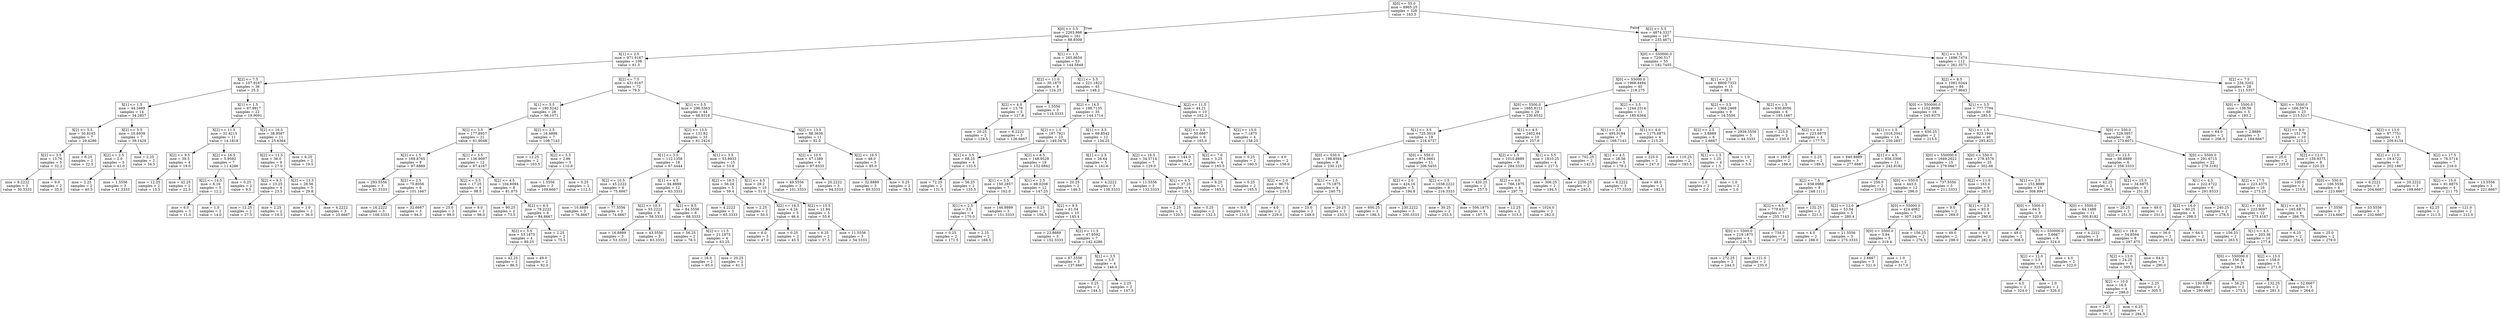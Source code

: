 digraph Tree {
node [shape=box] ;
0 [label="X[0] <= 55.0\nmse = 8965.25\nsamples = 328\nvalue = 163.5"] ;
1 [label="X[0] <= 5.5\nmse = 2263.866\nsamples = 161\nvalue = 88.8509"] ;
0 -> 1 [labeldistance=2.5, labelangle=45, headlabel="True"] ;
2 [label="X[1] <= 2.5\nmse = 971.9167\nsamples = 108\nvalue = 61.5"] ;
1 -> 2 ;
3 [label="X[2] <= 7.5\nmse = 107.9167\nsamples = 36\nvalue = 25.5"] ;
2 -> 3 ;
4 [label="X[1] <= 1.5\nmse = 44.3469\nsamples = 14\nvalue = 34.2857"] ;
3 -> 4 ;
5 [label="X[2] <= 5.5\nmse = 30.8163\nsamples = 7\nvalue = 29.4286"] ;
4 -> 5 ;
6 [label="X[2] <= 3.5\nmse = 13.76\nsamples = 5\nvalue = 32.2"] ;
5 -> 6 ;
7 [label="mse = 8.2222\nsamples = 3\nvalue = 30.3333"] ;
6 -> 7 ;
8 [label="mse = 9.0\nsamples = 2\nvalue = 35.0"] ;
6 -> 8 ;
9 [label="mse = 6.25\nsamples = 2\nvalue = 22.5"] ;
5 -> 9 ;
10 [label="X[2] <= 5.5\nmse = 10.6939\nsamples = 7\nvalue = 39.1429"] ;
4 -> 10 ;
11 [label="X[2] <= 2.5\nmse = 2.0\nsamples = 5\nvalue = 41.0"] ;
10 -> 11 ;
12 [label="mse = 2.25\nsamples = 2\nvalue = 40.5"] ;
11 -> 12 ;
13 [label="mse = 1.5556\nsamples = 3\nvalue = 41.3333"] ;
11 -> 13 ;
14 [label="mse = 2.25\nsamples = 2\nvalue = 34.5"] ;
10 -> 14 ;
15 [label="X[1] <= 1.5\nmse = 67.9917\nsamples = 22\nvalue = 19.9091"] ;
3 -> 15 ;
16 [label="X[2] <= 11.5\nmse = 31.4215\nsamples = 11\nvalue = 14.1818"] ;
15 -> 16 ;
17 [label="X[2] <= 9.5\nmse = 39.5\nsamples = 4\nvalue = 19.0"] ;
16 -> 17 ;
18 [label="mse = 12.25\nsamples = 2\nvalue = 15.5"] ;
17 -> 18 ;
19 [label="mse = 42.25\nsamples = 2\nvalue = 22.5"] ;
17 -> 19 ;
20 [label="X[2] <= 16.5\nmse = 5.9592\nsamples = 7\nvalue = 11.4286"] ;
16 -> 20 ;
21 [label="X[2] <= 14.5\nmse = 6.16\nsamples = 5\nvalue = 12.2"] ;
20 -> 21 ;
22 [label="mse = 6.0\nsamples = 3\nvalue = 11.0"] ;
21 -> 22 ;
23 [label="mse = 1.0\nsamples = 2\nvalue = 14.0"] ;
21 -> 23 ;
24 [label="mse = 0.25\nsamples = 2\nvalue = 9.5"] ;
20 -> 24 ;
25 [label="X[2] <= 16.5\nmse = 38.9587\nsamples = 11\nvalue = 25.6364"] ;
15 -> 25 ;
26 [label="X[2] <= 11.5\nmse = 36.0\nsamples = 9\nvalue = 27.0"] ;
25 -> 26 ;
27 [label="X[2] <= 9.5\nmse = 23.25\nsamples = 4\nvalue = 23.5"] ;
26 -> 27 ;
28 [label="mse = 12.25\nsamples = 2\nvalue = 27.5"] ;
27 -> 28 ;
29 [label="mse = 2.25\nsamples = 2\nvalue = 19.5"] ;
27 -> 29 ;
30 [label="X[2] <= 13.5\nmse = 28.56\nsamples = 5\nvalue = 29.8"] ;
26 -> 30 ;
31 [label="mse = 1.0\nsamples = 2\nvalue = 36.0"] ;
30 -> 31 ;
32 [label="mse = 4.2222\nsamples = 3\nvalue = 25.6667"] ;
30 -> 32 ;
33 [label="mse = 6.25\nsamples = 2\nvalue = 19.5"] ;
25 -> 33 ;
34 [label="X[2] <= 7.5\nmse = 431.9167\nsamples = 72\nvalue = 79.5"] ;
2 -> 34 ;
35 [label="X[1] <= 5.5\nmse = 190.5242\nsamples = 28\nvalue = 96.1071"] ;
34 -> 35 ;
36 [label="X[2] <= 3.5\nmse = 177.8957\nsamples = 21\nvalue = 91.9048"] ;
35 -> 36 ;
37 [label="X[2] <= 1.5\nmse = 169.8765\nsamples = 9\nvalue = 97.8889"] ;
36 -> 37 ;
38 [label="mse = 293.5556\nsamples = 3\nvalue = 91.3333"] ;
37 -> 38 ;
39 [label="X[2] <= 2.5\nmse = 75.8056\nsamples = 6\nvalue = 101.1667"] ;
37 -> 39 ;
40 [label="mse = 16.2222\nsamples = 3\nvalue = 108.3333"] ;
39 -> 40 ;
41 [label="mse = 32.6667\nsamples = 3\nvalue = 94.0"] ;
39 -> 41 ;
42 [label="X[1] <= 3.5\nmse = 136.9097\nsamples = 12\nvalue = 87.4167"] ;
36 -> 42 ;
43 [label="X[2] <= 5.5\nmse = 17.25\nsamples = 4\nvalue = 98.5"] ;
42 -> 43 ;
44 [label="mse = 25.0\nsamples = 2\nvalue = 99.0"] ;
43 -> 44 ;
45 [label="mse = 9.0\nsamples = 2\nvalue = 98.0"] ;
43 -> 45 ;
46 [label="X[2] <= 4.5\nmse = 104.6094\nsamples = 8\nvalue = 81.875"] ;
42 -> 46 ;
47 [label="mse = 90.25\nsamples = 2\nvalue = 73.5"] ;
46 -> 47 ;
48 [label="X[2] <= 6.5\nmse = 78.2222\nsamples = 6\nvalue = 84.6667"] ;
46 -> 48 ;
49 [label="X[2] <= 5.5\nmse = 53.1875\nsamples = 4\nvalue = 89.25"] ;
48 -> 49 ;
50 [label="mse = 42.25\nsamples = 2\nvalue = 86.5"] ;
49 -> 50 ;
51 [label="mse = 49.0\nsamples = 2\nvalue = 92.0"] ;
49 -> 51 ;
52 [label="mse = 2.25\nsamples = 2\nvalue = 75.5"] ;
48 -> 52 ;
53 [label="X[2] <= 2.5\nmse = 16.4898\nsamples = 7\nvalue = 108.7143"] ;
35 -> 53 ;
54 [label="mse = 12.25\nsamples = 2\nvalue = 103.5"] ;
53 -> 54 ;
55 [label="X[2] <= 5.5\nmse = 2.96\nsamples = 5\nvalue = 110.8"] ;
53 -> 55 ;
56 [label="mse = 1.5556\nsamples = 3\nvalue = 109.6667"] ;
55 -> 56 ;
57 [label="mse = 0.25\nsamples = 2\nvalue = 112.5"] ;
55 -> 57 ;
58 [label="X[1] <= 5.5\nmse = 298.3363\nsamples = 44\nvalue = 68.9318"] ;
34 -> 58 ;
59 [label="X[2] <= 13.5\nmse = 131.82\nsamples = 33\nvalue = 61.2424"] ;
58 -> 59 ;
60 [label="X[1] <= 3.5\nmse = 112.1358\nsamples = 18\nvalue = 67.4444"] ;
59 -> 60 ;
61 [label="X[2] <= 10.5\nmse = 45.2222\nsamples = 6\nvalue = 75.6667"] ;
60 -> 61 ;
62 [label="mse = 10.8889\nsamples = 3\nvalue = 76.6667"] ;
61 -> 62 ;
63 [label="mse = 77.5556\nsamples = 3\nvalue = 74.6667"] ;
61 -> 63 ;
64 [label="X[1] <= 4.5\nmse = 94.8889\nsamples = 12\nvalue = 63.3333"] ;
60 -> 64 ;
65 [label="X[2] <= 10.5\nmse = 55.2222\nsamples = 6\nvalue = 58.3333"] ;
64 -> 65 ;
66 [label="mse = 16.8889\nsamples = 3\nvalue = 53.3333"] ;
65 -> 66 ;
67 [label="mse = 43.5556\nsamples = 3\nvalue = 63.3333"] ;
65 -> 67 ;
68 [label="X[2] <= 9.5\nmse = 84.5556\nsamples = 6\nvalue = 68.3333"] ;
64 -> 68 ;
69 [label="mse = 56.25\nsamples = 2\nvalue = 78.5"] ;
68 -> 69 ;
70 [label="X[2] <= 11.5\nmse = 21.1875\nsamples = 4\nvalue = 63.25"] ;
68 -> 70 ;
71 [label="mse = 16.0\nsamples = 2\nvalue = 65.0"] ;
70 -> 71 ;
72 [label="mse = 20.25\nsamples = 2\nvalue = 61.5"] ;
70 -> 72 ;
73 [label="X[1] <= 3.5\nmse = 53.8933\nsamples = 15\nvalue = 53.8"] ;
59 -> 73 ;
74 [label="X[2] <= 16.5\nmse = 56.24\nsamples = 5\nvalue = 59.4"] ;
73 -> 74 ;
75 [label="mse = 4.2222\nsamples = 3\nvalue = 65.3333"] ;
74 -> 75 ;
76 [label="mse = 2.25\nsamples = 2\nvalue = 50.5"] ;
74 -> 76 ;
77 [label="X[1] <= 4.5\nmse = 29.2\nsamples = 10\nvalue = 51.0"] ;
73 -> 77 ;
78 [label="X[2] <= 16.5\nmse = 4.24\nsamples = 5\nvalue = 46.4"] ;
77 -> 78 ;
79 [label="mse = 6.0\nsamples = 3\nvalue = 47.0"] ;
78 -> 79 ;
80 [label="mse = 0.25\nsamples = 2\nvalue = 45.5"] ;
78 -> 80 ;
81 [label="X[2] <= 15.5\nmse = 11.84\nsamples = 5\nvalue = 55.6"] ;
77 -> 81 ;
82 [label="mse = 6.25\nsamples = 2\nvalue = 57.5"] ;
81 -> 82 ;
83 [label="mse = 11.5556\nsamples = 3\nvalue = 54.3333"] ;
81 -> 83 ;
84 [label="X[2] <= 13.5\nmse = 88.3636\nsamples = 11\nvalue = 92.0"] ;
58 -> 84 ;
85 [label="X[2] <= 10.5\nmse = 47.1389\nsamples = 6\nvalue = 97.8333"] ;
84 -> 85 ;
86 [label="mse = 49.5556\nsamples = 3\nvalue = 101.3333"] ;
85 -> 86 ;
87 [label="mse = 20.2222\nsamples = 3\nvalue = 94.3333"] ;
85 -> 87 ;
88 [label="X[2] <= 16.5\nmse = 48.0\nsamples = 5\nvalue = 85.0"] ;
84 -> 88 ;
89 [label="mse = 32.8889\nsamples = 3\nvalue = 89.3333"] ;
88 -> 89 ;
90 [label="mse = 0.25\nsamples = 2\nvalue = 78.5"] ;
88 -> 90 ;
91 [label="X[1] <= 1.5\nmse = 265.8654\nsamples = 53\nvalue = 144.5849"] ;
1 -> 91 ;
92 [label="X[2] <= 11.0\nmse = 30.1875\nsamples = 8\nvalue = 124.25"] ;
91 -> 92 ;
93 [label="X[2] <= 4.0\nmse = 13.76\nsamples = 5\nvalue = 127.8"] ;
92 -> 93 ;
94 [label="mse = 20.25\nsamples = 2\nvalue = 129.5"] ;
93 -> 94 ;
95 [label="mse = 6.2222\nsamples = 3\nvalue = 126.6667"] ;
93 -> 95 ;
96 [label="mse = 1.5556\nsamples = 3\nvalue = 118.3333"] ;
92 -> 96 ;
97 [label="X[1] <= 5.5\nmse = 221.1822\nsamples = 45\nvalue = 148.2"] ;
91 -> 97 ;
98 [label="X[2] <= 14.5\nmse = 198.7135\nsamples = 35\nvalue = 144.1714"] ;
97 -> 98 ;
99 [label="X[2] <= 1.5\nmse = 187.7921\nsamples = 23\nvalue = 149.3478"] ;
98 -> 99 ;
100 [label="X[1] <= 3.5\nmse = 68.25\nsamples = 4\nvalue = 133.5"] ;
99 -> 100 ;
101 [label="mse = 72.25\nsamples = 2\nvalue = 131.5"] ;
100 -> 101 ;
102 [label="mse = 56.25\nsamples = 2\nvalue = 135.5"] ;
100 -> 102 ;
103 [label="X[2] <= 6.5\nmse = 148.9529\nsamples = 19\nvalue = 152.6842"] ;
99 -> 103 ;
104 [label="X[1] <= 3.5\nmse = 150.2857\nsamples = 7\nvalue = 162.0"] ;
103 -> 104 ;
105 [label="X[1] <= 2.5\nmse = 3.5\nsamples = 4\nvalue = 170.0"] ;
104 -> 105 ;
106 [label="mse = 0.25\nsamples = 2\nvalue = 171.5"] ;
105 -> 106 ;
107 [label="mse = 2.25\nsamples = 2\nvalue = 168.5"] ;
105 -> 107 ;
108 [label="mse = 146.8889\nsamples = 3\nvalue = 151.3333"] ;
104 -> 108 ;
109 [label="X[1] <= 2.5\nmse = 68.0208\nsamples = 12\nvalue = 147.25"] ;
103 -> 109 ;
110 [label="mse = 0.25\nsamples = 2\nvalue = 156.5"] ;
109 -> 110 ;
111 [label="X[2] <= 9.5\nmse = 61.04\nsamples = 10\nvalue = 145.4"] ;
109 -> 111 ;
112 [label="mse = 22.8889\nsamples = 3\nvalue = 152.3333"] ;
111 -> 112 ;
113 [label="X[2] <= 11.5\nmse = 47.9592\nsamples = 7\nvalue = 142.4286"] ;
111 -> 113 ;
114 [label="mse = 67.5556\nsamples = 3\nvalue = 137.6667"] ;
113 -> 114 ;
115 [label="X[1] <= 3.5\nmse = 3.5\nsamples = 4\nvalue = 146.0"] ;
113 -> 115 ;
116 [label="mse = 0.25\nsamples = 2\nvalue = 144.5"] ;
115 -> 116 ;
117 [label="mse = 2.25\nsamples = 2\nvalue = 147.5"] ;
115 -> 117 ;
118 [label="X[1] <= 3.5\nmse = 69.8542\nsamples = 12\nvalue = 134.25"] ;
98 -> 118 ;
119 [label="X[1] <= 2.5\nmse = 26.64\nsamples = 5\nvalue = 141.6"] ;
118 -> 119 ;
120 [label="mse = 20.25\nsamples = 2\nvalue = 146.5"] ;
119 -> 120 ;
121 [label="mse = 4.2222\nsamples = 3\nvalue = 138.3333"] ;
119 -> 121 ;
122 [label="X[2] <= 16.5\nmse = 34.5714\nsamples = 7\nvalue = 129.0"] ;
118 -> 122 ;
123 [label="mse = 11.5556\nsamples = 3\nvalue = 132.3333"] ;
122 -> 123 ;
124 [label="X[1] <= 4.5\nmse = 37.25\nsamples = 4\nvalue = 126.5"] ;
122 -> 124 ;
125 [label="mse = 2.25\nsamples = 2\nvalue = 120.5"] ;
124 -> 125 ;
126 [label="mse = 0.25\nsamples = 2\nvalue = 132.5"] ;
124 -> 126 ;
127 [label="X[2] <= 11.5\nmse = 44.21\nsamples = 10\nvalue = 162.3"] ;
97 -> 127 ;
128 [label="X[2] <= 3.0\nmse = 50.6667\nsamples = 6\nvalue = 165.0"] ;
127 -> 128 ;
129 [label="mse = 144.0\nsamples = 2\nvalue = 164.0"] ;
128 -> 129 ;
130 [label="X[2] <= 7.0\nmse = 3.25\nsamples = 4\nvalue = 165.5"] ;
128 -> 130 ;
131 [label="mse = 6.25\nsamples = 2\nvalue = 165.5"] ;
130 -> 131 ;
132 [label="mse = 0.25\nsamples = 2\nvalue = 165.5"] ;
130 -> 132 ;
133 [label="X[2] <= 15.0\nmse = 7.1875\nsamples = 4\nvalue = 158.25"] ;
127 -> 133 ;
134 [label="mse = 0.25\nsamples = 2\nvalue = 160.5"] ;
133 -> 134 ;
135 [label="mse = 4.0\nsamples = 2\nvalue = 156.0"] ;
133 -> 135 ;
136 [label="X[2] <= 5.5\nmse = 4874.3327\nsamples = 167\nvalue = 235.4671"] ;
0 -> 136 [labeldistance=2.5, labelangle=-45, headlabel="False"] ;
137 [label="X[0] <= 550000.0\nmse = 7200.517\nsamples = 55\nvalue = 182.7455"] ;
136 -> 137 ;
138 [label="X[0] <= 55000.0\nmse = 1968.4494\nsamples = 40\nvalue = 218.275"] ;
137 -> 138 ;
139 [label="X[0] <= 5500.0\nmse = 1685.8121\nsamples = 29\nvalue = 230.6552"] ;
138 -> 139 ;
140 [label="X[1] <= 3.5\nmse = 725.3019\nsamples = 19\nvalue = 216.4737"] ;
139 -> 140 ;
141 [label="X[0] <= 550.0\nmse = 198.8594\nsamples = 8\nvalue = 230.125"] ;
140 -> 141 ;
142 [label="X[2] <= 2.0\nmse = 96.75\nsamples = 4\nvalue = 219.5"] ;
141 -> 142 ;
143 [label="mse = 9.0\nsamples = 2\nvalue = 210.0"] ;
142 -> 143 ;
144 [label="mse = 4.0\nsamples = 2\nvalue = 229.0"] ;
142 -> 144 ;
145 [label="X[1] <= 1.5\nmse = 75.1875\nsamples = 4\nvalue = 240.75"] ;
141 -> 145 ;
146 [label="mse = 25.0\nsamples = 2\nvalue = 248.0"] ;
145 -> 146 ;
147 [label="mse = 20.25\nsamples = 2\nvalue = 233.5"] ;
145 -> 147 ;
148 [label="X[0] <= 550.0\nmse = 874.0661\nsamples = 11\nvalue = 206.5455"] ;
140 -> 148 ;
149 [label="X[2] <= 2.0\nmse = 424.16\nsamples = 5\nvalue = 194.8"] ;
148 -> 149 ;
150 [label="mse = 600.25\nsamples = 2\nvalue = 186.5"] ;
149 -> 150 ;
151 [label="mse = 230.2222\nsamples = 3\nvalue = 200.3333"] ;
149 -> 151 ;
152 [label="X[2] <= 1.5\nmse = 1038.2222\nsamples = 6\nvalue = 216.3333"] ;
148 -> 152 ;
153 [label="mse = 30.25\nsamples = 2\nvalue = 253.5"] ;
152 -> 153 ;
154 [label="mse = 506.1875\nsamples = 4\nvalue = 197.75"] ;
152 -> 154 ;
155 [label="X[1] <= 4.5\nmse = 2402.64\nsamples = 10\nvalue = 257.6"] ;
139 -> 155 ;
156 [label="X[2] <= 1.5\nmse = 1010.8889\nsamples = 6\nvalue = 284.3333"] ;
155 -> 156 ;
157 [label="mse = 420.25\nsamples = 2\nvalue = 257.5"] ;
156 -> 157 ;
158 [label="X[2] <= 4.0\nmse = 766.1875\nsamples = 4\nvalue = 297.75"] ;
156 -> 158 ;
159 [label="mse = 12.25\nsamples = 2\nvalue = 313.5"] ;
158 -> 159 ;
160 [label="mse = 1024.0\nsamples = 2\nvalue = 282.0"] ;
158 -> 160 ;
161 [label="X[1] <= 5.5\nmse = 1810.25\nsamples = 4\nvalue = 217.5"] ;
155 -> 161 ;
162 [label="mse = 306.25\nsamples = 2\nvalue = 194.5"] ;
161 -> 162 ;
163 [label="mse = 2256.25\nsamples = 2\nvalue = 240.5"] ;
161 -> 163 ;
164 [label="X[2] <= 3.5\nmse = 1244.2314\nsamples = 11\nvalue = 185.6364"] ;
138 -> 164 ;
165 [label="X[1] <= 2.5\nmse = 495.9184\nsamples = 7\nvalue = 168.7143"] ;
164 -> 165 ;
166 [label="mse = 702.25\nsamples = 2\nvalue = 142.5"] ;
165 -> 166 ;
167 [label="X[1] <= 4.5\nmse = 28.56\nsamples = 5\nvalue = 179.2"] ;
165 -> 167 ;
168 [label="mse = 6.2222\nsamples = 3\nvalue = 177.3333"] ;
167 -> 168 ;
169 [label="mse = 49.0\nsamples = 2\nvalue = 182.0"] ;
167 -> 169 ;
170 [label="X[1] <= 4.0\nmse = 1175.6875\nsamples = 4\nvalue = 215.25"] ;
164 -> 170 ;
171 [label="mse = 225.0\nsamples = 2\nvalue = 247.0"] ;
170 -> 171 ;
172 [label="mse = 110.25\nsamples = 2\nvalue = 183.5"] ;
170 -> 172 ;
173 [label="X[1] <= 2.5\nmse = 8809.7333\nsamples = 15\nvalue = 88.0"] ;
137 -> 173 ;
174 [label="X[2] <= 3.5\nmse = 1368.2469\nsamples = 9\nvalue = 16.5556"] ;
173 -> 174 ;
175 [label="X[2] <= 2.5\nmse = 3.8889\nsamples = 6\nvalue = 2.6667"] ;
174 -> 175 ;
176 [label="X[1] <= 1.5\nmse = 1.25\nsamples = 4\nvalue = 1.5"] ;
175 -> 176 ;
177 [label="mse = 1.0\nsamples = 2\nvalue = 2.0"] ;
176 -> 177 ;
178 [label="mse = 1.0\nsamples = 2\nvalue = 1.0"] ;
176 -> 178 ;
179 [label="mse = 1.0\nsamples = 2\nvalue = 5.0"] ;
175 -> 179 ;
180 [label="mse = 2939.5556\nsamples = 3\nvalue = 44.3333"] ;
174 -> 180 ;
181 [label="X[2] <= 1.5\nmse = 830.8056\nsamples = 6\nvalue = 195.1667"] ;
173 -> 181 ;
182 [label="mse = 225.0\nsamples = 2\nvalue = 230.0"] ;
181 -> 182 ;
183 [label="X[2] <= 4.0\nmse = 223.6875\nsamples = 4\nvalue = 177.75"] ;
181 -> 183 ;
184 [label="mse = 169.0\nsamples = 2\nvalue = 166.0"] ;
183 -> 184 ;
185 [label="mse = 2.25\nsamples = 2\nvalue = 189.5"] ;
183 -> 185 ;
186 [label="X[1] <= 5.5\nmse = 1696.7474\nsamples = 112\nvalue = 261.3571"] ;
136 -> 186 ;
187 [label="X[2] <= 8.5\nmse = 1081.0344\nsamples = 84\nvalue = 277.9643"] ;
186 -> 187 ;
188 [label="X[0] <= 550000.0\nmse = 1102.8086\nsamples = 16\nvalue = 245.9375"] ;
187 -> 188 ;
189 [label="X[1] <= 1.5\nmse = 1016.2041\nsamples = 14\nvalue = 250.2857"] ;
188 -> 189 ;
190 [label="mse = 640.8889\nsamples = 3\nvalue = 277.6667"] ;
189 -> 190 ;
191 [label="X[1] <= 4.5\nmse = 858.3306\nsamples = 11\nvalue = 242.8182"] ;
189 -> 191 ;
192 [label="X[2] <= 7.5\nmse = 838.0988\nsamples = 9\nvalue = 248.1111"] ;
191 -> 192 ;
193 [label="X[2] <= 6.5\nmse = 779.6327\nsamples = 7\nvalue = 255.7143"] ;
192 -> 193 ;
194 [label="X[0] <= 5500.0\nmse = 219.1875\nsamples = 4\nvalue = 239.75"] ;
193 -> 194 ;
195 [label="mse = 272.25\nsamples = 2\nvalue = 244.5"] ;
194 -> 195 ;
196 [label="mse = 121.0\nsamples = 2\nvalue = 235.0"] ;
194 -> 196 ;
197 [label="mse = 734.0\nsamples = 3\nvalue = 277.0"] ;
193 -> 197 ;
198 [label="mse = 132.25\nsamples = 2\nvalue = 221.5"] ;
192 -> 198 ;
199 [label="mse = 256.0\nsamples = 2\nvalue = 219.0"] ;
191 -> 199 ;
200 [label="mse = 650.25\nsamples = 2\nvalue = 215.5"] ;
188 -> 200 ;
201 [label="X[1] <= 3.5\nmse = 777.7794\nsamples = 68\nvalue = 285.5"] ;
187 -> 201 ;
202 [label="X[1] <= 1.5\nmse = 923.1944\nsamples = 40\nvalue = 293.825"] ;
201 -> 202 ;
203 [label="X[0] <= 550000.0\nmse = 1649.2622\nsamples = 15\nvalue = 279.0667"] ;
202 -> 203 ;
204 [label="X[0] <= 550.0\nmse = 443.5\nsamples = 12\nvalue = 296.0"] ;
203 -> 204 ;
205 [label="X[2] <= 12.0\nmse = 53.04\nsamples = 5\nvalue = 280.4"] ;
204 -> 205 ;
206 [label="mse = 4.0\nsamples = 2\nvalue = 288.0"] ;
205 -> 206 ;
207 [label="mse = 21.5556\nsamples = 3\nvalue = 275.3333"] ;
205 -> 207 ;
208 [label="X[0] <= 55000.0\nmse = 424.4082\nsamples = 7\nvalue = 307.1429"] ;
204 -> 208 ;
209 [label="X[0] <= 5500.0\nmse = 5.84\nsamples = 5\nvalue = 319.4"] ;
208 -> 209 ;
210 [label="mse = 2.6667\nsamples = 3\nvalue = 321.0"] ;
209 -> 210 ;
211 [label="mse = 1.0\nsamples = 2\nvalue = 317.0"] ;
209 -> 211 ;
212 [label="mse = 156.25\nsamples = 2\nvalue = 276.5"] ;
208 -> 212 ;
213 [label="mse = 737.5556\nsamples = 3\nvalue = 211.3333"] ;
203 -> 213 ;
214 [label="X[0] <= 550.0\nmse = 278.4576\nsamples = 25\nvalue = 302.68"] ;
202 -> 214 ;
215 [label="X[2] <= 11.0\nmse = 163.0\nsamples = 6\nvalue = 283.0"] ;
214 -> 215 ;
216 [label="mse = 9.0\nsamples = 2\nvalue = 269.0"] ;
215 -> 216 ;
217 [label="X[1] <= 2.5\nmse = 93.0\nsamples = 4\nvalue = 290.0"] ;
215 -> 217 ;
218 [label="mse = 49.0\nsamples = 2\nvalue = 298.0"] ;
217 -> 218 ;
219 [label="mse = 9.0\nsamples = 2\nvalue = 282.0"] ;
217 -> 219 ;
220 [label="X[1] <= 2.5\nmse = 153.9889\nsamples = 19\nvalue = 308.8947"] ;
214 -> 220 ;
221 [label="X[0] <= 5500.0\nmse = 64.5\nsamples = 8\nvalue = 320.0"] ;
220 -> 221 ;
222 [label="mse = 49.0\nsamples = 2\nvalue = 308.0"] ;
221 -> 222 ;
223 [label="X[0] <= 550000.0\nmse = 5.6667\nsamples = 6\nvalue = 324.0"] ;
221 -> 223 ;
224 [label="X[2] <= 12.0\nmse = 3.5\nsamples = 4\nvalue = 325.0"] ;
223 -> 224 ;
225 [label="mse = 4.0\nsamples = 2\nvalue = 324.0"] ;
224 -> 225 ;
226 [label="mse = 1.0\nsamples = 2\nvalue = 326.0"] ;
224 -> 226 ;
227 [label="mse = 4.0\nsamples = 2\nvalue = 322.0"] ;
223 -> 227 ;
228 [label="X[0] <= 5500.0\nmse = 64.1488\nsamples = 11\nvalue = 300.8182"] ;
220 -> 228 ;
229 [label="mse = 4.2222\nsamples = 3\nvalue = 308.6667"] ;
228 -> 229 ;
230 [label="X[2] <= 16.0\nmse = 54.8594\nsamples = 8\nvalue = 297.875"] ;
228 -> 230 ;
231 [label="X[2] <= 13.0\nmse = 24.25\nsamples = 6\nvalue = 300.5"] ;
230 -> 231 ;
232 [label="X[2] <= 10.0\nmse = 16.5\nsamples = 4\nvalue = 298.0"] ;
231 -> 232 ;
233 [label="mse = 2.25\nsamples = 2\nvalue = 301.5"] ;
232 -> 233 ;
234 [label="mse = 6.25\nsamples = 2\nvalue = 294.5"] ;
232 -> 234 ;
235 [label="mse = 2.25\nsamples = 2\nvalue = 305.5"] ;
231 -> 235 ;
236 [label="mse = 64.0\nsamples = 2\nvalue = 290.0"] ;
230 -> 236 ;
237 [label="X[0] <= 550.0\nmse = 329.5957\nsamples = 28\nvalue = 273.6071"] ;
201 -> 237 ;
238 [label="X[2] <= 12.5\nmse = 88.8889\nsamples = 6\nvalue = 256.3333"] ;
237 -> 238 ;
239 [label="mse = 42.25\nsamples = 2\nvalue = 266.5"] ;
238 -> 239 ;
240 [label="X[2] <= 15.5\nmse = 34.6875\nsamples = 4\nvalue = 251.25"] ;
238 -> 240 ;
241 [label="mse = 20.25\nsamples = 2\nvalue = 251.5"] ;
240 -> 241 ;
242 [label="mse = 49.0\nsamples = 2\nvalue = 251.0"] ;
240 -> 242 ;
243 [label="X[0] <= 5500.0\nmse = 291.6715\nsamples = 22\nvalue = 278.3182"] ;
237 -> 243 ;
244 [label="X[1] <= 4.5\nmse = 222.4722\nsamples = 6\nvalue = 291.8333"] ;
243 -> 244 ;
245 [label="X[2] <= 16.0\nmse = 80.25\nsamples = 4\nvalue = 298.5"] ;
244 -> 245 ;
246 [label="mse = 36.0\nsamples = 2\nvalue = 293.0"] ;
245 -> 246 ;
247 [label="mse = 64.0\nsamples = 2\nvalue = 304.0"] ;
245 -> 247 ;
248 [label="mse = 240.25\nsamples = 2\nvalue = 278.5"] ;
244 -> 248 ;
249 [label="X[2] <= 17.5\nmse = 223.4375\nsamples = 16\nvalue = 273.25"] ;
243 -> 249 ;
250 [label="X[2] <= 10.0\nmse = 223.9097\nsamples = 12\nvalue = 275.4167"] ;
249 -> 250 ;
251 [label="mse = 156.25\nsamples = 2\nvalue = 263.5"] ;
250 -> 251 ;
252 [label="X[1] <= 4.5\nmse = 203.36\nsamples = 10\nvalue = 277.8"] ;
250 -> 252 ;
253 [label="X[0] <= 550000.0\nmse = 156.24\nsamples = 5\nvalue = 284.6"] ;
252 -> 253 ;
254 [label="mse = 130.8889\nsamples = 3\nvalue = 290.6667"] ;
253 -> 254 ;
255 [label="mse = 56.25\nsamples = 2\nvalue = 275.5"] ;
253 -> 255 ;
256 [label="X[2] <= 13.0\nmse = 158.0\nsamples = 5\nvalue = 271.0"] ;
252 -> 256 ;
257 [label="mse = 132.25\nsamples = 2\nvalue = 281.5"] ;
256 -> 257 ;
258 [label="mse = 52.6667\nsamples = 3\nvalue = 264.0"] ;
256 -> 258 ;
259 [label="X[1] <= 4.5\nmse = 165.6875\nsamples = 4\nvalue = 266.75"] ;
249 -> 259 ;
260 [label="mse = 6.25\nsamples = 2\nvalue = 254.5"] ;
259 -> 260 ;
261 [label="mse = 25.0\nsamples = 2\nvalue = 279.0"] ;
259 -> 261 ;
262 [label="X[2] <= 7.5\nmse = 234.3202\nsamples = 28\nvalue = 211.5357"] ;
186 -> 262 ;
263 [label="X[0] <= 5500.0\nmse = 136.56\nsamples = 5\nvalue = 193.2"] ;
262 -> 263 ;
264 [label="mse = 64.0\nsamples = 2\nvalue = 206.0"] ;
263 -> 264 ;
265 [label="mse = 2.8889\nsamples = 3\nvalue = 184.6667"] ;
263 -> 265 ;
266 [label="X[0] <= 5500.0\nmse = 166.5974\nsamples = 23\nvalue = 215.5217"] ;
262 -> 266 ;
267 [label="X[2] <= 9.0\nmse = 151.76\nsamples = 10\nvalue = 223.2"] ;
266 -> 267 ;
268 [label="mse = 25.0\nsamples = 2\nvalue = 235.0"] ;
267 -> 268 ;
269 [label="X[2] <= 12.0\nmse = 139.9375\nsamples = 8\nvalue = 220.25"] ;
267 -> 269 ;
270 [label="mse = 100.0\nsamples = 2\nvalue = 210.0"] ;
269 -> 270 ;
271 [label="X[0] <= 550.0\nmse = 106.5556\nsamples = 6\nvalue = 223.6667"] ;
269 -> 271 ;
272 [label="mse = 17.5556\nsamples = 3\nvalue = 214.6667"] ;
271 -> 272 ;
273 [label="mse = 33.5556\nsamples = 3\nvalue = 232.6667"] ;
271 -> 273 ;
274 [label="X[2] <= 13.0\nmse = 97.7751\nsamples = 13\nvalue = 209.6154"] ;
266 -> 274 ;
275 [label="X[2] <= 11.0\nmse = 19.4722\nsamples = 6\nvalue = 202.1667"] ;
274 -> 275 ;
276 [label="mse = 6.2222\nsamples = 3\nvalue = 204.6667"] ;
275 -> 276 ;
277 [label="mse = 20.2222\nsamples = 3\nvalue = 199.6667"] ;
275 -> 277 ;
278 [label="X[2] <= 17.5\nmse = 76.5714\nsamples = 7\nvalue = 216.0"] ;
274 -> 278 ;
279 [label="X[2] <= 15.0\nmse = 81.6875\nsamples = 4\nvalue = 211.75"] ;
278 -> 279 ;
280 [label="mse = 42.25\nsamples = 2\nvalue = 211.5"] ;
279 -> 280 ;
281 [label="mse = 121.0\nsamples = 2\nvalue = 212.0"] ;
279 -> 281 ;
282 [label="mse = 13.5556\nsamples = 3\nvalue = 221.6667"] ;
278 -> 282 ;
}